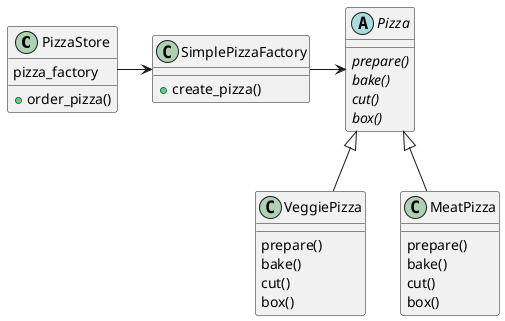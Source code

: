 @startuml
class PizzaStore {
pizza_factory
+order_pizza()
}

class SimplePizzaFactory {
+create_pizza()
}

abstract class Pizza {
{abstract} prepare()
{abstract} bake()
{abstract} cut()
{abstract} box()
}

class VeggiePizza {
prepare()
bake()
cut()
box()
}

class MeatPizza {
prepare()
bake()
cut()
box()
}

' Связи
PizzaStore -right-> SimplePizzaFactory
SimplePizzaFactory -right-> Pizza
VeggiePizza -up-|> Pizza
MeatPizza -up-|> Pizza
@enduml
